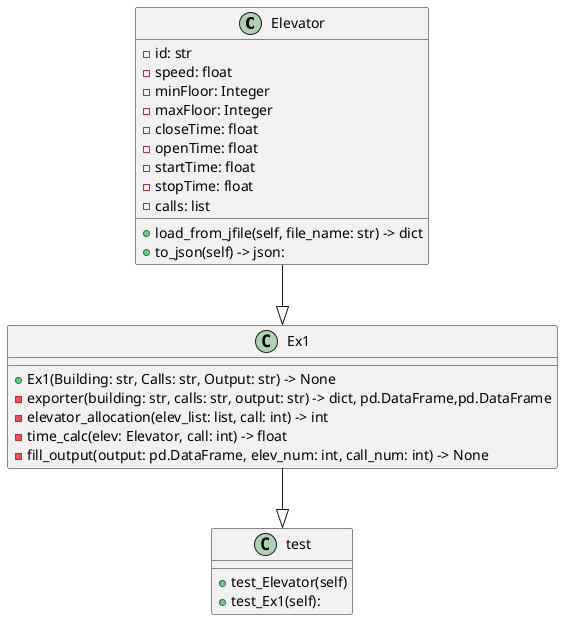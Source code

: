@startuml

class Elevator
{
    - id: str
    - speed: float
    - minFloor: Integer
    - maxFloor: Integer
    - closeTime: float
    - openTime: float
    - startTime: float
    - stopTime: float
    - calls: list
    + load_from_jfile(self, file_name: str) -> dict
    + to_json(self) -> json:
}

class Ex1
{
    + Ex1(Building: str, Calls: str, Output: str) -> None
    - exporter(building: str, calls: str, output: str) -> dict, pd.DataFrame,pd.DataFrame
    - elevator_allocation(elev_list: list, call: int) -> int
    - time_calc(elev: Elevator, call: int) -> float
    - fill_output(output: pd.DataFrame, elev_num: int, call_num: int) -> None

}

class test
{
    + test_Elevator(self)
    + test_Ex1(self):
}

Elevator --|> Ex1
Ex1 --|> test

@enduml